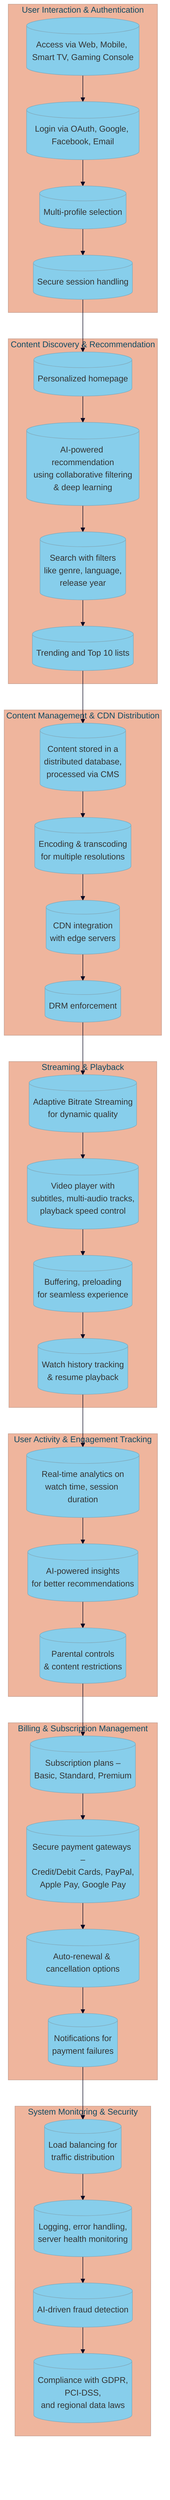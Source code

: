 %%{init: {'theme': 'base', 'themeVariables': {'background': '#F5F5DC', 'primaryColor': '#87CEEB', 'edgeLabelBackground': '#FF4500'}}}%%
flowchart TD
    subgraph UserInteraction["User Interaction & Authentication"]
        UI1[("Access via Web, Mobile, Smart TV, Gaming Console")]:::lightblue --> UI2[("Login via OAuth, Google, Facebook, Email")]:::lightblue
        UI2 --> UI3[("Multi-profile selection")]:::lightblue
        UI3 --> UI4[("Secure session handling")]:::lightblue
    end

    subgraph ContentDiscovery["Content Discovery & Recommendation"]
        CD1[("Personalized homepage")]:::lightgreen --> CD2[("AI-powered recommendation\nusing collaborative filtering\n& deep learning")]:::lightgreen
        CD2 --> CD3[("Search with filters\nlike genre, language,\nrelease year")]:::lightgreen
        CD3 --> CD4[("Trending and Top 10 lists")]:::lightgreen
    end

    subgraph ContentManagement["Content Management & CDN Distribution"]
        CM1[("Content stored in a\ndistributed database,\nprocessed via CMS")]:::lightyellow --> CM2[("Encoding & transcoding\nfor multiple resolutions")]:::lightyellow
        CM2 --> CM3[("CDN integration\nwith edge servers")]:::lightyellow
        CM3 --> CM4[("DRM enforcement")]:::lightyellow
    end

    subgraph StreamingPlayback["Streaming & Playback"]
        SP1[("Adaptive Bitrate Streaming\nfor dynamic quality")]:::lightorange --> SP2[("Video player with\nsubtitles, multi-audio tracks,\nplayback speed control")]:::lightorange
        SP2 --> SP3[("Buffering, preloading\nfor seamless experience")]:::lightorange
        SP3 --> SP4[("Watch history tracking\n& resume playback")]:::lightorange
    end

    subgraph UserActivity["User Activity & Engagement Tracking"]
        UA1[("Real-time analytics on\nwatch time, session duration")]:::lightgrey --> UA2[("AI-powered insights\nfor better recommendations")]:::lightgrey
        UA2 --> UA3[("Parental controls\n& content restrictions")]:::lightgrey
    end

    subgraph BillingManagement["Billing & Subscription Management"]
        BM1[("Subscription plans –\nBasic, Standard, Premium")]:::lightred --> BM2[("Secure payment gateways –\nCredit/Debit Cards, PayPal,\nApple Pay, Google Pay")]:::lightred
        BM2 --> BM3[("Auto-renewal & cancellation options")]:::lightred
        BM3 --> BM4[("Notifications for\npayment failures")]:::lightred
    end

    subgraph SystemMonitoring["System Monitoring & Security"]
        SM1[("Load balancing for\ntraffic distribution")]:::lightgrey --> SM2[("Logging, error handling,\nserver health monitoring")]:::lightgrey
        SM2 --> SM3[("AI-driven fraud detection")]:::lightgrey
        SM3 --> SM4[("Compliance with GDPR,\nPCI-DSS,\nand regional data laws")]:::lightgrey
    end

    UI4 --> CD1
    CD4 --> CM1
    CM4 --> SP1
    SP4 --> UA1
    UA3 --> BM1
    BM4 --> SM1